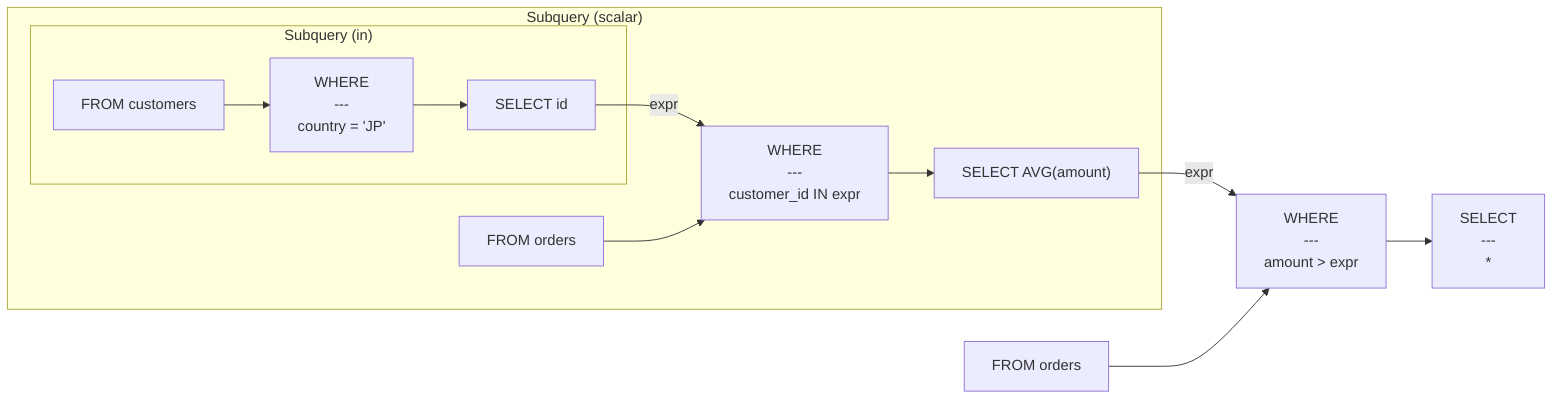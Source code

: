flowchart LR
    node_0[FROM orders]
    node_1["WHERE<br/>---<br/>amount &gt; expr"]
    subgraph subquery_node_2 ["Subquery (scalar)"]
        direction TB
        subq_0_node_0[FROM orders]
        subq_0_node_1["WHERE<br/>---<br/>customer_id IN expr"]
        subgraph subquery_subq_0_node_2 ["Subquery (in)"]
            direction TB
            subq_1_node_0[FROM customers]
            subq_1_node_1["WHERE<br/>---<br/>country = 'JP'"]
            subq_1_node_2["SELECT id"]
            subq_1_node_0 --> subq_1_node_1
            subq_1_node_1 --> subq_1_node_2
        end
        subq_1_node_2 -->|expr| subq_0_node_1
        subq_0_node_3["SELECT AVG(amount)"]
        subq_0_node_0 --> subq_0_node_1
        subq_0_node_1 --> subq_0_node_3
    end
    subq_0_node_3 -->|expr| node_1
    node_3["SELECT<br/>---<br/>*"]
    node_0 --> node_1
    node_1 --> node_3